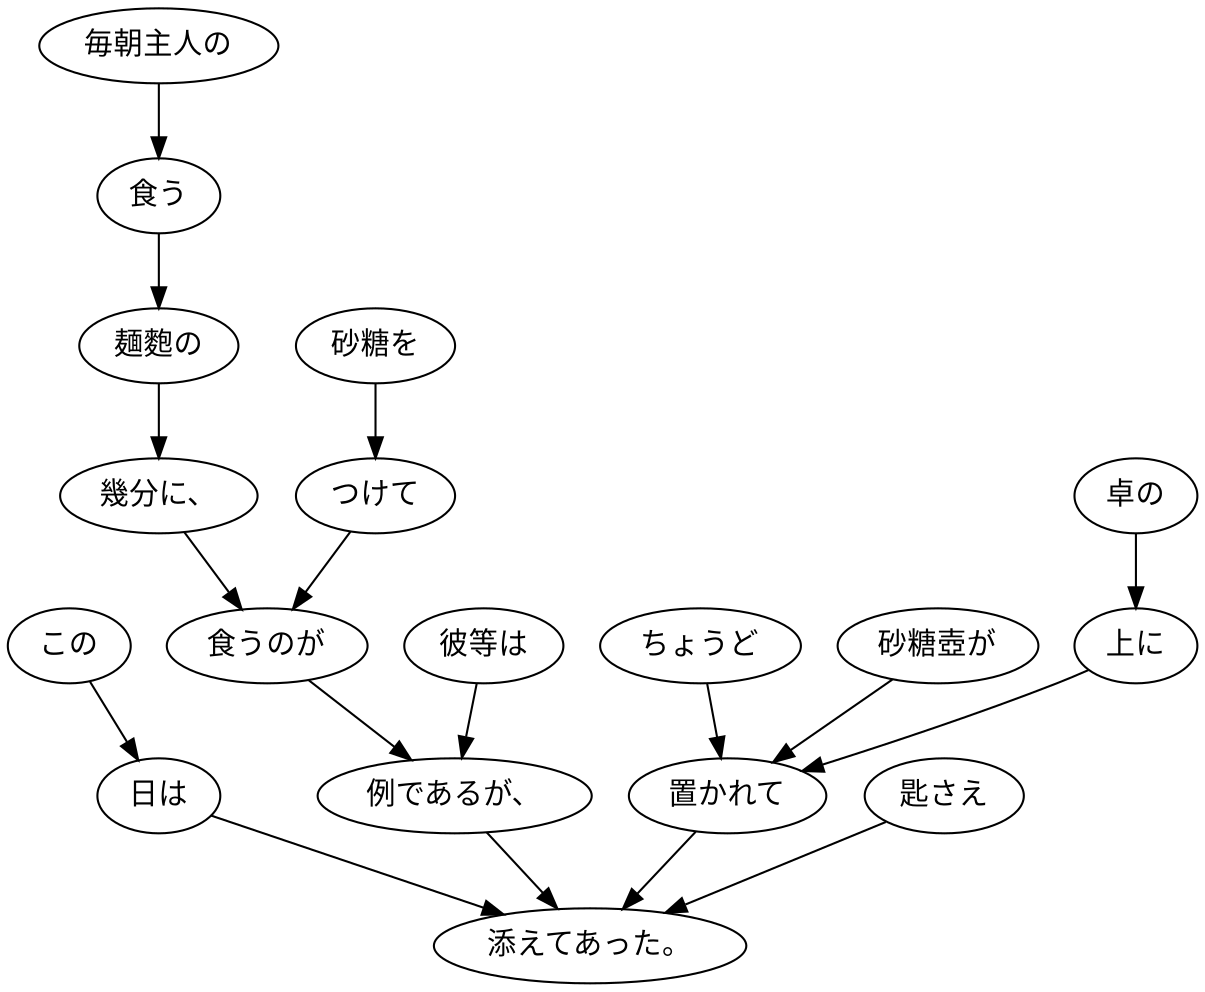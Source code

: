 digraph graph444 {
	node0 [label="彼等は"];
	node1 [label="毎朝主人の"];
	node2 [label="食う"];
	node3 [label="麺麭の"];
	node4 [label="幾分に、"];
	node5 [label="砂糖を"];
	node6 [label="つけて"];
	node7 [label="食うのが"];
	node8 [label="例であるが、"];
	node9 [label="この"];
	node10 [label="日は"];
	node11 [label="ちょうど"];
	node12 [label="砂糖壺が"];
	node13 [label="卓の"];
	node14 [label="上に"];
	node15 [label="置かれて"];
	node16 [label="匙さえ"];
	node17 [label="添えてあった。"];
	node0 -> node8;
	node1 -> node2;
	node2 -> node3;
	node3 -> node4;
	node4 -> node7;
	node5 -> node6;
	node6 -> node7;
	node7 -> node8;
	node8 -> node17;
	node9 -> node10;
	node10 -> node17;
	node11 -> node15;
	node12 -> node15;
	node13 -> node14;
	node14 -> node15;
	node15 -> node17;
	node16 -> node17;
}
